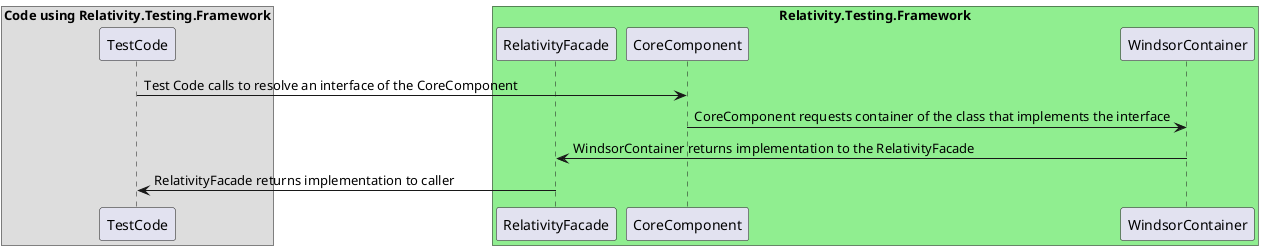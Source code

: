 @startuml Relativity.Testing.Framework RegisteredServices Sequence Diagram

box "Code using Relativity.Testing.Framework"
participant "TestCode"
end box

box "Relativity.Testing.Framework" #LightGreen
participant "RelativityFacade"
participant "CoreComponent"
participant "WindsorContainer"
end box

"TestCode" -> "CoreComponent" : Test Code calls to resolve an interface of the CoreComponent
"CoreComponent" -> "WindsorContainer" : CoreComponent requests container of the class that implements the interface
"WindsorContainer" -> "RelativityFacade" : WindsorContainer returns implementation to the RelativityFacade
"TestCode" <- "RelativityFacade" : RelativityFacade returns implementation to caller

@enduml
